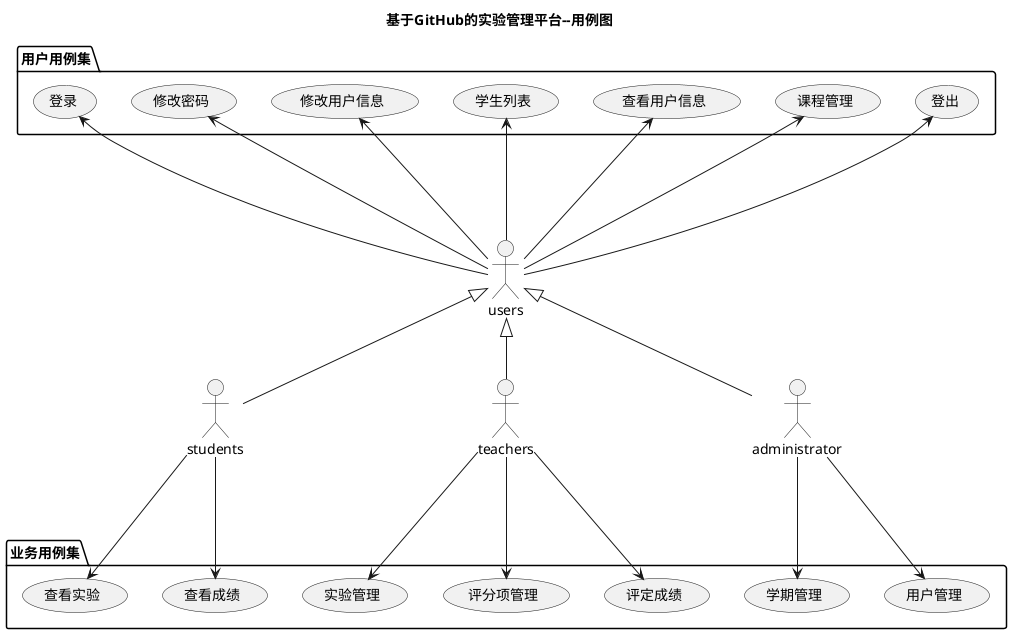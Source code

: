 @startuml
title 基于GitHub的实验管理平台--用例图
actor students
actor teachers
actor users

users <|-- students
users <|-- teachers
users <|-- administrator

package 用户用例集 {
users --up-> (登出)
users --up-> (课程管理)
users --up-> (查看用户信息)
users --up-> (学生列表)
users --up-> (修改用户信息)
users --up-> (修改密码)
users --up-> (登录)
}
package 业务用例集 {
teachers ---> (实验管理)
teachers ---> (评分项管理)
teachers ---> (评定成绩)

students ---> (查看实验)
students ---> (查看成绩)

administrator --->(学期管理)
administrator --->(用户管理)
}

@enduml